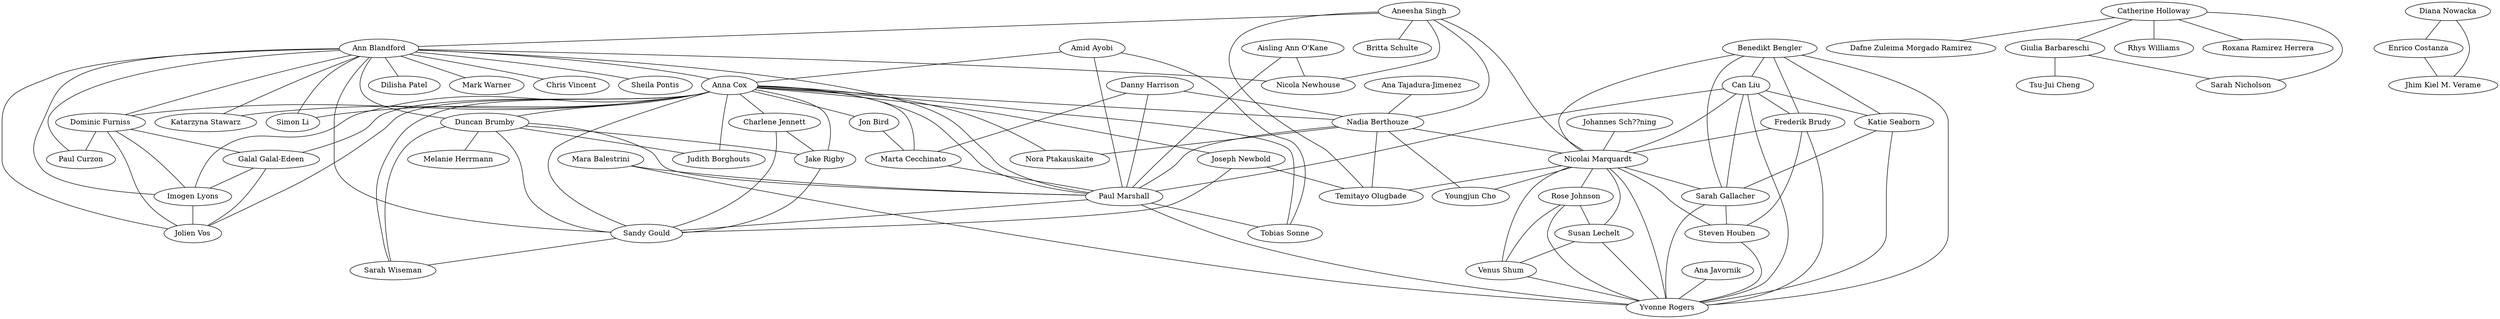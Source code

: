 graph {
"Aneesha Singh" -- "Ann Blandford";
"Aneesha Singh" -- "Nadia Berthouze";
"Aneesha Singh" -- "Nicolai Marquardt";
"Aneesha Singh" -- "Temitayo Olugbade";
"Aneesha Singh" -- "Britta Schulte";
"Aneesha Singh" -- "Nicola Newhouse";
"Ann Blandford" -- "Anna Cox";
"Ann Blandford" -- "Duncan Brumby";
"Ann Blandford" -- "Dilisha Patel";
"Ann Blandford" -- "Mark Warner";
"Ann Blandford" -- "Nicola Newhouse";
"Ann Blandford" -- "Paul Curzon";
"Ann Blandford" -- "Paul Marshall";
"Ann Blandford" -- "Sandy Gould";
"Ann Blandford" -- "Simon Li";
"Ann Blandford" -- "Chris Vincent";
"Ann Blandford" -- "Dominic Furniss";
"Ann Blandford" -- "Imogen Lyons";
"Ann Blandford" -- "Jolien Vos";
"Ann Blandford" -- "Katarzyna Stawarz";
"Ann Blandford" -- "Sheila Pontis";
"Anna Cox" -- "Duncan Brumby";
"Anna Cox" -- "Nadia Berthouze";
"Anna Cox" -- "Joseph Newbold";
"Anna Cox" -- "Judith Borghouts";
"Anna Cox" -- "Nora Ptakauskaite";
"Anna Cox" -- "Galal Galal-Edeen";
"Anna Cox" -- "Jon Bird";
"Anna Cox" -- "Paul Marshall";
"Anna Cox" -- "Sandy Gould";
"Anna Cox" -- "Simon Li";
"Anna Cox" -- "Charlene Jennett";
"Anna Cox" -- "Dominic Furniss";
"Anna Cox" -- "Imogen Lyons";
"Anna Cox" -- "Jake Rigby";
"Anna Cox" -- "Jolien Vos";
"Anna Cox" -- "Katarzyna Stawarz";
"Anna Cox" -- "Marta Cecchinato";
"Anna Cox" -- "Sarah Wiseman";
"Anna Cox" -- "Tobias Sonne";
"Catherine Holloway" -- "Dafne Zuleima Morgado Ramirez";
"Catherine Holloway" -- "Giulia Barbareschi";
"Catherine Holloway" -- "Rhys Williams";
"Catherine Holloway" -- "Roxana Ramirez Herrera";
"Catherine Holloway" -- "Sarah Nicholson";
"Duncan Brumby" -- "Judith Borghouts";
"Duncan Brumby" -- "Paul Marshall";
"Duncan Brumby" -- "Sandy Gould";
"Duncan Brumby" -- "Jake Rigby";
"Duncan Brumby" -- "Melanie Herrmann";
"Duncan Brumby" -- "Sarah Wiseman";
"Enrico Costanza" -- "Jhim Kiel M. Verame";
"Nadia Berthouze" -- "Nicolai Marquardt";
"Nadia Berthouze" -- "Youngjun Cho";
"Nadia Berthouze" -- "Temitayo Olugbade";
"Nadia Berthouze" -- "Nora Ptakauskaite";
"Nadia Berthouze" -- "Paul Marshall";
"Nicolai Marquardt" -- "Yvonne Rogers";
"Nicolai Marquardt" -- "Youngjun Cho";
"Nicolai Marquardt" -- "Temitayo Olugbade";
"Nicolai Marquardt" -- "Susan Lechelt";
"Nicolai Marquardt" -- "Sarah Gallacher";
"Nicolai Marquardt" -- "Rose Johnson";
"Nicolai Marquardt" -- "Steven Houben";
"Nicolai Marquardt" -- "Venus Shum";
"Giulia Barbareschi" -- "Tsu-Jui Cheng";
"Giulia Barbareschi" -- "Sarah Nicholson";
"Amid Ayobi" -- "Anna Cox";
"Amid Ayobi" -- "Paul Marshall";
"Amid Ayobi" -- "Tobias Sonne";
"Danny Harrison" -- "Nadia Berthouze";
"Danny Harrison" -- "Paul Marshall";
"Danny Harrison" -- "Marta Cecchinato";
"Frederik Brudy" -- "Yvonne Rogers";
"Frederik Brudy" -- "Nicolai Marquardt";
"Frederik Brudy" -- "Steven Houben";
"Joseph Newbold" -- "Temitayo Olugbade";
"Joseph Newbold" -- "Sandy Gould";
"Susan Lechelt" -- "Yvonne Rogers";
"Susan Lechelt" -- "Venus Shum";
"Aisling Ann O'Kane" -- "Nicola Newhouse";
"Aisling Ann O'Kane" -- "Paul Marshall";
"Ana Javornik" -- "Yvonne Rogers";
"Ana Tajadura-Jimenez" -- "Nadia Berthouze";
"Galal Galal-Edeen" -- "Imogen Lyons";
"Galal Galal-Edeen" -- "Jolien Vos";
"Johannes Sch??ning" -- "Nicolai Marquardt";
"Jon Bird" -- "Marta Cecchinato";
"Paul Marshall" -- "Yvonne Rogers";
"Paul Marshall" -- "Sandy Gould";
"Paul Marshall" -- "Tobias Sonne";
"Sandy Gould" -- "Sarah Wiseman";
"Sarah Gallacher" -- "Yvonne Rogers";
"Sarah Gallacher" -- "Steven Houben";
"Benedikt Bengler" -- "Yvonne Rogers";
"Benedikt Bengler" -- "Nicolai Marquardt";
"Benedikt Bengler" -- "Frederik Brudy";
"Benedikt Bengler" -- "Sarah Gallacher";
"Benedikt Bengler" -- "Can Liu";
"Benedikt Bengler" -- "Katie Seaborn";
"Can Liu" -- "Yvonne Rogers";
"Can Liu" -- "Nicolai Marquardt";
"Can Liu" -- "Frederik Brudy";
"Can Liu" -- "Paul Marshall";
"Can Liu" -- "Sarah Gallacher";
"Can Liu" -- "Katie Seaborn";
"Charlene Jennett" -- "Sandy Gould";
"Charlene Jennett" -- "Jake Rigby";
"Diana Nowacka" -- "Enrico Costanza";
"Diana Nowacka" -- "Jhim Kiel M. Verame";
"Dominic Furniss" -- "Galal Galal-Edeen";
"Dominic Furniss" -- "Paul Curzon";
"Dominic Furniss" -- "Imogen Lyons";
"Dominic Furniss" -- "Jolien Vos";
"Imogen Lyons" -- "Jolien Vos";
"Jake Rigby" -- "Sandy Gould";
"Katie Seaborn" -- "Yvonne Rogers";
"Katie Seaborn" -- "Sarah Gallacher";
"Mara Balestrini" -- "Yvonne Rogers";
"Mara Balestrini" -- "Paul Marshall";
"Marta Cecchinato" -- "Paul Marshall";
"Rose Johnson" -- "Yvonne Rogers";
"Rose Johnson" -- "Susan Lechelt";
"Rose Johnson" -- "Venus Shum";
"Steven Houben" -- "Yvonne Rogers";
"Venus Shum" -- "Yvonne Rogers";
}
